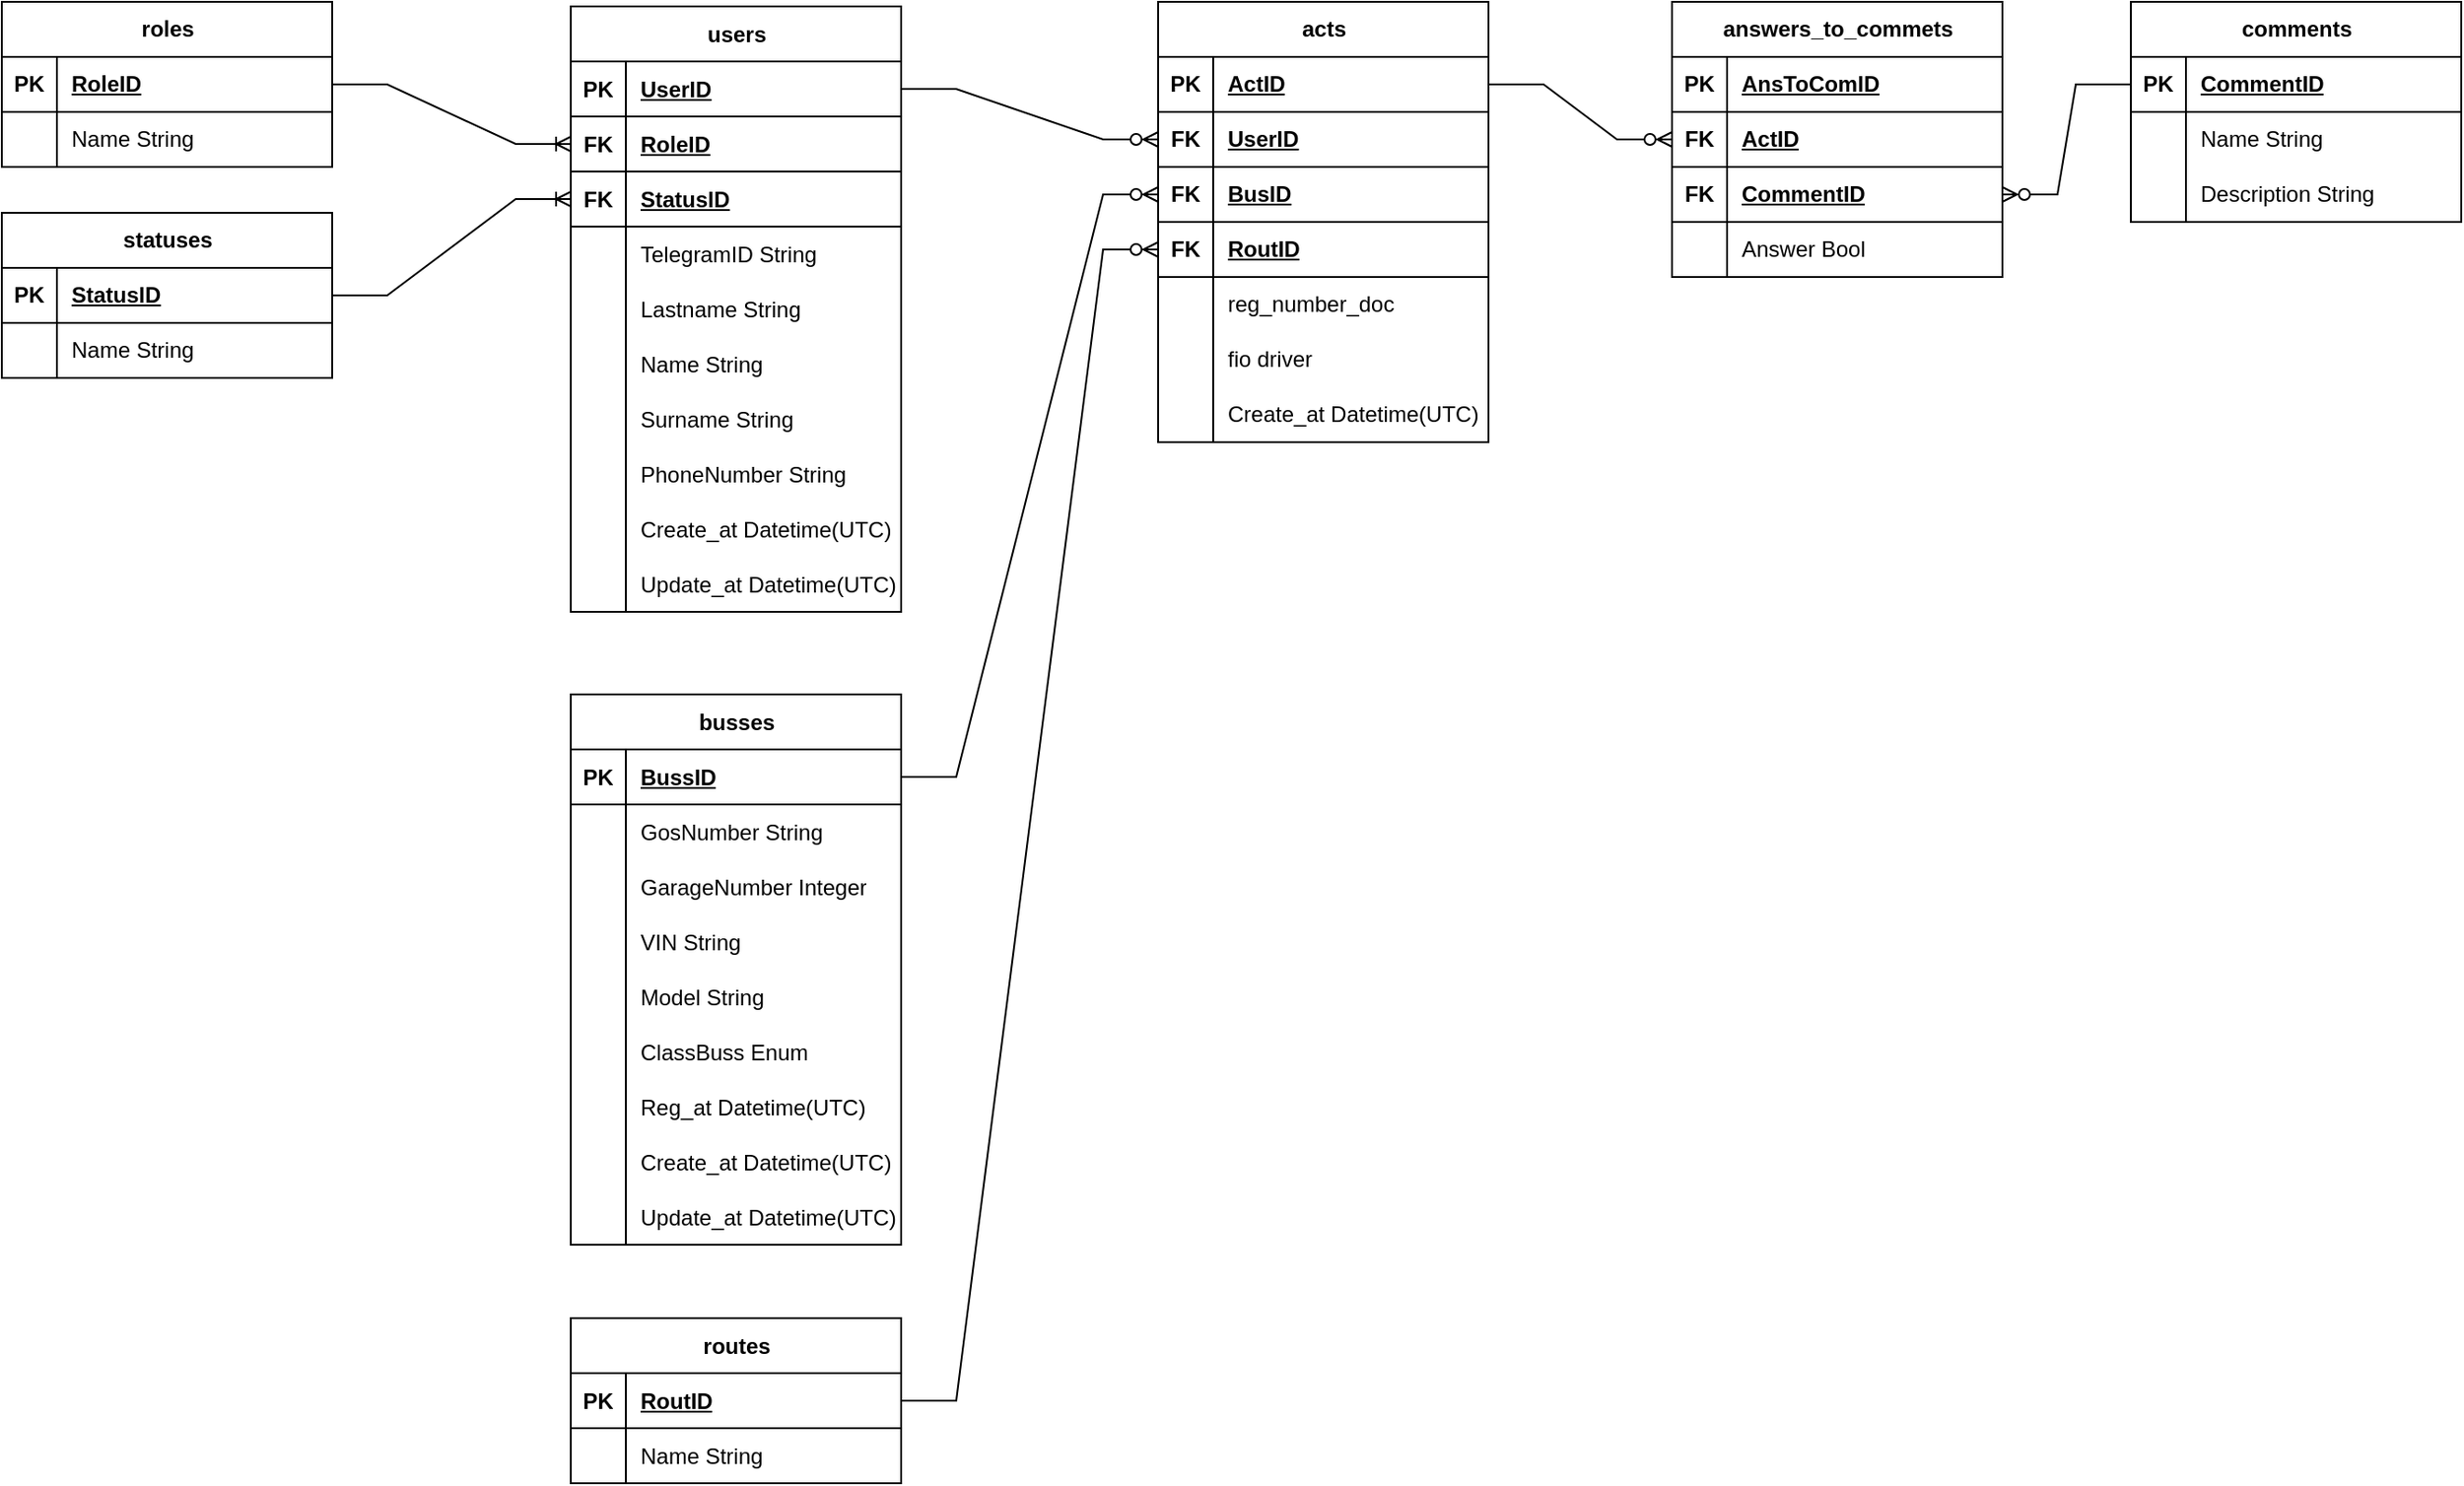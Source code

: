 <mxfile version="22.1.7" type="github">
  <diagram id="R2lEEEUBdFMjLlhIrx00" name="Page-1">
    <mxGraphModel dx="1120" dy="484" grid="1" gridSize="10" guides="1" tooltips="1" connect="1" arrows="1" fold="1" page="1" pageScale="1" pageWidth="850" pageHeight="1100" math="0" shadow="0" extFonts="Permanent Marker^https://fonts.googleapis.com/css?family=Permanent+Marker">
      <root>
        <mxCell id="0" />
        <mxCell id="1" parent="0" />
        <mxCell id="uHSggtzzj-TzrtZx3VIX-33" value="users" style="shape=table;startSize=30;container=1;collapsible=1;childLayout=tableLayout;fixedRows=1;rowLines=0;fontStyle=1;align=center;resizeLast=1;html=1;" parent="1" vertex="1">
          <mxGeometry x="350" y="27.5" width="180" height="330" as="geometry" />
        </mxCell>
        <mxCell id="uHSggtzzj-TzrtZx3VIX-34" value="" style="shape=tableRow;horizontal=0;startSize=0;swimlaneHead=0;swimlaneBody=0;fillColor=none;collapsible=0;dropTarget=0;points=[[0,0.5],[1,0.5]];portConstraint=eastwest;top=0;left=0;right=0;bottom=1;" parent="uHSggtzzj-TzrtZx3VIX-33" vertex="1">
          <mxGeometry y="30" width="180" height="30" as="geometry" />
        </mxCell>
        <mxCell id="uHSggtzzj-TzrtZx3VIX-35" value="PK" style="shape=partialRectangle;connectable=0;fillColor=none;top=0;left=0;bottom=0;right=0;fontStyle=1;overflow=hidden;whiteSpace=wrap;html=1;" parent="uHSggtzzj-TzrtZx3VIX-34" vertex="1">
          <mxGeometry width="30" height="30" as="geometry">
            <mxRectangle width="30" height="30" as="alternateBounds" />
          </mxGeometry>
        </mxCell>
        <mxCell id="uHSggtzzj-TzrtZx3VIX-36" value="UserID" style="shape=partialRectangle;connectable=0;fillColor=none;top=0;left=0;bottom=0;right=0;align=left;spacingLeft=6;fontStyle=5;overflow=hidden;whiteSpace=wrap;html=1;" parent="uHSggtzzj-TzrtZx3VIX-34" vertex="1">
          <mxGeometry x="30" width="150" height="30" as="geometry">
            <mxRectangle width="150" height="30" as="alternateBounds" />
          </mxGeometry>
        </mxCell>
        <mxCell id="FgXQiMKHyaYpMF4QYQYK-33" value="" style="shape=tableRow;horizontal=0;startSize=0;swimlaneHead=0;swimlaneBody=0;fillColor=none;collapsible=0;dropTarget=0;points=[[0,0.5],[1,0.5]];portConstraint=eastwest;top=0;left=0;right=0;bottom=1;" parent="uHSggtzzj-TzrtZx3VIX-33" vertex="1">
          <mxGeometry y="60" width="180" height="30" as="geometry" />
        </mxCell>
        <mxCell id="FgXQiMKHyaYpMF4QYQYK-34" value="FK" style="shape=partialRectangle;connectable=0;fillColor=none;top=0;left=0;bottom=0;right=0;fontStyle=1;overflow=hidden;whiteSpace=wrap;html=1;" parent="FgXQiMKHyaYpMF4QYQYK-33" vertex="1">
          <mxGeometry width="30" height="30" as="geometry">
            <mxRectangle width="30" height="30" as="alternateBounds" />
          </mxGeometry>
        </mxCell>
        <mxCell id="FgXQiMKHyaYpMF4QYQYK-35" value="RoleID" style="shape=partialRectangle;connectable=0;fillColor=none;top=0;left=0;bottom=0;right=0;align=left;spacingLeft=6;fontStyle=5;overflow=hidden;whiteSpace=wrap;html=1;" parent="FgXQiMKHyaYpMF4QYQYK-33" vertex="1">
          <mxGeometry x="30" width="150" height="30" as="geometry">
            <mxRectangle width="150" height="30" as="alternateBounds" />
          </mxGeometry>
        </mxCell>
        <mxCell id="FgXQiMKHyaYpMF4QYQYK-43" value="" style="shape=tableRow;horizontal=0;startSize=0;swimlaneHead=0;swimlaneBody=0;fillColor=none;collapsible=0;dropTarget=0;points=[[0,0.5],[1,0.5]];portConstraint=eastwest;top=0;left=0;right=0;bottom=1;" parent="uHSggtzzj-TzrtZx3VIX-33" vertex="1">
          <mxGeometry y="90" width="180" height="30" as="geometry" />
        </mxCell>
        <mxCell id="FgXQiMKHyaYpMF4QYQYK-44" value="FK" style="shape=partialRectangle;connectable=0;fillColor=none;top=0;left=0;bottom=0;right=0;fontStyle=1;overflow=hidden;whiteSpace=wrap;html=1;" parent="FgXQiMKHyaYpMF4QYQYK-43" vertex="1">
          <mxGeometry width="30" height="30" as="geometry">
            <mxRectangle width="30" height="30" as="alternateBounds" />
          </mxGeometry>
        </mxCell>
        <mxCell id="FgXQiMKHyaYpMF4QYQYK-45" value="StatusID" style="shape=partialRectangle;connectable=0;fillColor=none;top=0;left=0;bottom=0;right=0;align=left;spacingLeft=6;fontStyle=5;overflow=hidden;whiteSpace=wrap;html=1;" parent="FgXQiMKHyaYpMF4QYQYK-43" vertex="1">
          <mxGeometry x="30" width="150" height="30" as="geometry">
            <mxRectangle width="150" height="30" as="alternateBounds" />
          </mxGeometry>
        </mxCell>
        <mxCell id="uHSggtzzj-TzrtZx3VIX-37" value="" style="shape=tableRow;horizontal=0;startSize=0;swimlaneHead=0;swimlaneBody=0;fillColor=none;collapsible=0;dropTarget=0;points=[[0,0.5],[1,0.5]];portConstraint=eastwest;top=0;left=0;right=0;bottom=0;" parent="uHSggtzzj-TzrtZx3VIX-33" vertex="1">
          <mxGeometry y="120" width="180" height="30" as="geometry" />
        </mxCell>
        <mxCell id="uHSggtzzj-TzrtZx3VIX-38" value="" style="shape=partialRectangle;connectable=0;fillColor=none;top=0;left=0;bottom=0;right=0;editable=1;overflow=hidden;whiteSpace=wrap;html=1;" parent="uHSggtzzj-TzrtZx3VIX-37" vertex="1">
          <mxGeometry width="30" height="30" as="geometry">
            <mxRectangle width="30" height="30" as="alternateBounds" />
          </mxGeometry>
        </mxCell>
        <mxCell id="uHSggtzzj-TzrtZx3VIX-39" value="TelegramID String" style="shape=partialRectangle;connectable=0;fillColor=none;top=0;left=0;bottom=0;right=0;align=left;spacingLeft=6;overflow=hidden;whiteSpace=wrap;html=1;" parent="uHSggtzzj-TzrtZx3VIX-37" vertex="1">
          <mxGeometry x="30" width="150" height="30" as="geometry">
            <mxRectangle width="150" height="30" as="alternateBounds" />
          </mxGeometry>
        </mxCell>
        <mxCell id="uHSggtzzj-TzrtZx3VIX-40" value="" style="shape=tableRow;horizontal=0;startSize=0;swimlaneHead=0;swimlaneBody=0;fillColor=none;collapsible=0;dropTarget=0;points=[[0,0.5],[1,0.5]];portConstraint=eastwest;top=0;left=0;right=0;bottom=0;" parent="uHSggtzzj-TzrtZx3VIX-33" vertex="1">
          <mxGeometry y="150" width="180" height="30" as="geometry" />
        </mxCell>
        <mxCell id="uHSggtzzj-TzrtZx3VIX-41" value="" style="shape=partialRectangle;connectable=0;fillColor=none;top=0;left=0;bottom=0;right=0;editable=1;overflow=hidden;whiteSpace=wrap;html=1;" parent="uHSggtzzj-TzrtZx3VIX-40" vertex="1">
          <mxGeometry width="30" height="30" as="geometry">
            <mxRectangle width="30" height="30" as="alternateBounds" />
          </mxGeometry>
        </mxCell>
        <mxCell id="uHSggtzzj-TzrtZx3VIX-42" value="Lastname String" style="shape=partialRectangle;connectable=0;fillColor=none;top=0;left=0;bottom=0;right=0;align=left;spacingLeft=6;overflow=hidden;whiteSpace=wrap;html=1;" parent="uHSggtzzj-TzrtZx3VIX-40" vertex="1">
          <mxGeometry x="30" width="150" height="30" as="geometry">
            <mxRectangle width="150" height="30" as="alternateBounds" />
          </mxGeometry>
        </mxCell>
        <mxCell id="FgXQiMKHyaYpMF4QYQYK-1" value="" style="shape=tableRow;horizontal=0;startSize=0;swimlaneHead=0;swimlaneBody=0;fillColor=none;collapsible=0;dropTarget=0;points=[[0,0.5],[1,0.5]];portConstraint=eastwest;top=0;left=0;right=0;bottom=0;" parent="uHSggtzzj-TzrtZx3VIX-33" vertex="1">
          <mxGeometry y="180" width="180" height="30" as="geometry" />
        </mxCell>
        <mxCell id="FgXQiMKHyaYpMF4QYQYK-2" value="" style="shape=partialRectangle;connectable=0;fillColor=none;top=0;left=0;bottom=0;right=0;editable=1;overflow=hidden;whiteSpace=wrap;html=1;" parent="FgXQiMKHyaYpMF4QYQYK-1" vertex="1">
          <mxGeometry width="30" height="30" as="geometry">
            <mxRectangle width="30" height="30" as="alternateBounds" />
          </mxGeometry>
        </mxCell>
        <mxCell id="FgXQiMKHyaYpMF4QYQYK-3" value="Name String" style="shape=partialRectangle;connectable=0;fillColor=none;top=0;left=0;bottom=0;right=0;align=left;spacingLeft=6;overflow=hidden;whiteSpace=wrap;html=1;" parent="FgXQiMKHyaYpMF4QYQYK-1" vertex="1">
          <mxGeometry x="30" width="150" height="30" as="geometry">
            <mxRectangle width="150" height="30" as="alternateBounds" />
          </mxGeometry>
        </mxCell>
        <mxCell id="FgXQiMKHyaYpMF4QYQYK-4" value="" style="shape=tableRow;horizontal=0;startSize=0;swimlaneHead=0;swimlaneBody=0;fillColor=none;collapsible=0;dropTarget=0;points=[[0,0.5],[1,0.5]];portConstraint=eastwest;top=0;left=0;right=0;bottom=0;" parent="uHSggtzzj-TzrtZx3VIX-33" vertex="1">
          <mxGeometry y="210" width="180" height="30" as="geometry" />
        </mxCell>
        <mxCell id="FgXQiMKHyaYpMF4QYQYK-5" value="" style="shape=partialRectangle;connectable=0;fillColor=none;top=0;left=0;bottom=0;right=0;editable=1;overflow=hidden;whiteSpace=wrap;html=1;" parent="FgXQiMKHyaYpMF4QYQYK-4" vertex="1">
          <mxGeometry width="30" height="30" as="geometry">
            <mxRectangle width="30" height="30" as="alternateBounds" />
          </mxGeometry>
        </mxCell>
        <mxCell id="FgXQiMKHyaYpMF4QYQYK-6" value="Surname String" style="shape=partialRectangle;connectable=0;fillColor=none;top=0;left=0;bottom=0;right=0;align=left;spacingLeft=6;overflow=hidden;whiteSpace=wrap;html=1;" parent="FgXQiMKHyaYpMF4QYQYK-4" vertex="1">
          <mxGeometry x="30" width="150" height="30" as="geometry">
            <mxRectangle width="150" height="30" as="alternateBounds" />
          </mxGeometry>
        </mxCell>
        <mxCell id="uHSggtzzj-TzrtZx3VIX-43" value="" style="shape=tableRow;horizontal=0;startSize=0;swimlaneHead=0;swimlaneBody=0;fillColor=none;collapsible=0;dropTarget=0;points=[[0,0.5],[1,0.5]];portConstraint=eastwest;top=0;left=0;right=0;bottom=0;" parent="uHSggtzzj-TzrtZx3VIX-33" vertex="1">
          <mxGeometry y="240" width="180" height="30" as="geometry" />
        </mxCell>
        <mxCell id="uHSggtzzj-TzrtZx3VIX-44" value="" style="shape=partialRectangle;connectable=0;fillColor=none;top=0;left=0;bottom=0;right=0;editable=1;overflow=hidden;whiteSpace=wrap;html=1;" parent="uHSggtzzj-TzrtZx3VIX-43" vertex="1">
          <mxGeometry width="30" height="30" as="geometry">
            <mxRectangle width="30" height="30" as="alternateBounds" />
          </mxGeometry>
        </mxCell>
        <mxCell id="uHSggtzzj-TzrtZx3VIX-45" value="PhoneNumber String" style="shape=partialRectangle;connectable=0;fillColor=none;top=0;left=0;bottom=0;right=0;align=left;spacingLeft=6;overflow=hidden;whiteSpace=wrap;html=1;" parent="uHSggtzzj-TzrtZx3VIX-43" vertex="1">
          <mxGeometry x="30" width="150" height="30" as="geometry">
            <mxRectangle width="150" height="30" as="alternateBounds" />
          </mxGeometry>
        </mxCell>
        <mxCell id="FgXQiMKHyaYpMF4QYQYK-60" value="" style="shape=tableRow;horizontal=0;startSize=0;swimlaneHead=0;swimlaneBody=0;fillColor=none;collapsible=0;dropTarget=0;points=[[0,0.5],[1,0.5]];portConstraint=eastwest;top=0;left=0;right=0;bottom=0;" parent="uHSggtzzj-TzrtZx3VIX-33" vertex="1">
          <mxGeometry y="270" width="180" height="30" as="geometry" />
        </mxCell>
        <mxCell id="FgXQiMKHyaYpMF4QYQYK-61" value="" style="shape=partialRectangle;connectable=0;fillColor=none;top=0;left=0;bottom=0;right=0;editable=1;overflow=hidden;whiteSpace=wrap;html=1;" parent="FgXQiMKHyaYpMF4QYQYK-60" vertex="1">
          <mxGeometry width="30" height="30" as="geometry">
            <mxRectangle width="30" height="30" as="alternateBounds" />
          </mxGeometry>
        </mxCell>
        <mxCell id="FgXQiMKHyaYpMF4QYQYK-62" value="Create_at Datetime(UTC)" style="shape=partialRectangle;connectable=0;fillColor=none;top=0;left=0;bottom=0;right=0;align=left;spacingLeft=6;overflow=hidden;whiteSpace=wrap;html=1;" parent="FgXQiMKHyaYpMF4QYQYK-60" vertex="1">
          <mxGeometry x="30" width="150" height="30" as="geometry">
            <mxRectangle width="150" height="30" as="alternateBounds" />
          </mxGeometry>
        </mxCell>
        <mxCell id="FgXQiMKHyaYpMF4QYQYK-63" value="" style="shape=tableRow;horizontal=0;startSize=0;swimlaneHead=0;swimlaneBody=0;fillColor=none;collapsible=0;dropTarget=0;points=[[0,0.5],[1,0.5]];portConstraint=eastwest;top=0;left=0;right=0;bottom=0;" parent="uHSggtzzj-TzrtZx3VIX-33" vertex="1">
          <mxGeometry y="300" width="180" height="30" as="geometry" />
        </mxCell>
        <mxCell id="FgXQiMKHyaYpMF4QYQYK-64" value="" style="shape=partialRectangle;connectable=0;fillColor=none;top=0;left=0;bottom=0;right=0;editable=1;overflow=hidden;whiteSpace=wrap;html=1;" parent="FgXQiMKHyaYpMF4QYQYK-63" vertex="1">
          <mxGeometry width="30" height="30" as="geometry">
            <mxRectangle width="30" height="30" as="alternateBounds" />
          </mxGeometry>
        </mxCell>
        <mxCell id="FgXQiMKHyaYpMF4QYQYK-65" value="Update_at Datetime(UTC)" style="shape=partialRectangle;connectable=0;fillColor=none;top=0;left=0;bottom=0;right=0;align=left;spacingLeft=6;overflow=hidden;whiteSpace=wrap;html=1;" parent="FgXQiMKHyaYpMF4QYQYK-63" vertex="1">
          <mxGeometry x="30" width="150" height="30" as="geometry">
            <mxRectangle width="150" height="30" as="alternateBounds" />
          </mxGeometry>
        </mxCell>
        <mxCell id="uHSggtzzj-TzrtZx3VIX-46" value="busses" style="shape=table;startSize=30;container=1;collapsible=1;childLayout=tableLayout;fixedRows=1;rowLines=0;fontStyle=1;align=center;resizeLast=1;html=1;" parent="1" vertex="1">
          <mxGeometry x="350" y="402.5" width="180" height="300" as="geometry" />
        </mxCell>
        <mxCell id="uHSggtzzj-TzrtZx3VIX-47" value="" style="shape=tableRow;horizontal=0;startSize=0;swimlaneHead=0;swimlaneBody=0;fillColor=none;collapsible=0;dropTarget=0;points=[[0,0.5],[1,0.5]];portConstraint=eastwest;top=0;left=0;right=0;bottom=1;" parent="uHSggtzzj-TzrtZx3VIX-46" vertex="1">
          <mxGeometry y="30" width="180" height="30" as="geometry" />
        </mxCell>
        <mxCell id="uHSggtzzj-TzrtZx3VIX-48" value="PK" style="shape=partialRectangle;connectable=0;fillColor=none;top=0;left=0;bottom=0;right=0;fontStyle=1;overflow=hidden;whiteSpace=wrap;html=1;" parent="uHSggtzzj-TzrtZx3VIX-47" vertex="1">
          <mxGeometry width="30" height="30" as="geometry">
            <mxRectangle width="30" height="30" as="alternateBounds" />
          </mxGeometry>
        </mxCell>
        <mxCell id="uHSggtzzj-TzrtZx3VIX-49" value="BussID" style="shape=partialRectangle;connectable=0;fillColor=none;top=0;left=0;bottom=0;right=0;align=left;spacingLeft=6;fontStyle=5;overflow=hidden;whiteSpace=wrap;html=1;" parent="uHSggtzzj-TzrtZx3VIX-47" vertex="1">
          <mxGeometry x="30" width="150" height="30" as="geometry">
            <mxRectangle width="150" height="30" as="alternateBounds" />
          </mxGeometry>
        </mxCell>
        <mxCell id="uHSggtzzj-TzrtZx3VIX-53" value="" style="shape=tableRow;horizontal=0;startSize=0;swimlaneHead=0;swimlaneBody=0;fillColor=none;collapsible=0;dropTarget=0;points=[[0,0.5],[1,0.5]];portConstraint=eastwest;top=0;left=0;right=0;bottom=0;" parent="uHSggtzzj-TzrtZx3VIX-46" vertex="1">
          <mxGeometry y="60" width="180" height="30" as="geometry" />
        </mxCell>
        <mxCell id="uHSggtzzj-TzrtZx3VIX-54" value="" style="shape=partialRectangle;connectable=0;fillColor=none;top=0;left=0;bottom=0;right=0;editable=1;overflow=hidden;whiteSpace=wrap;html=1;" parent="uHSggtzzj-TzrtZx3VIX-53" vertex="1">
          <mxGeometry width="30" height="30" as="geometry">
            <mxRectangle width="30" height="30" as="alternateBounds" />
          </mxGeometry>
        </mxCell>
        <mxCell id="uHSggtzzj-TzrtZx3VIX-55" value="GosNumber String" style="shape=partialRectangle;connectable=0;fillColor=none;top=0;left=0;bottom=0;right=0;align=left;spacingLeft=6;overflow=hidden;whiteSpace=wrap;html=1;" parent="uHSggtzzj-TzrtZx3VIX-53" vertex="1">
          <mxGeometry x="30" width="150" height="30" as="geometry">
            <mxRectangle width="150" height="30" as="alternateBounds" />
          </mxGeometry>
        </mxCell>
        <mxCell id="uHSggtzzj-TzrtZx3VIX-56" value="" style="shape=tableRow;horizontal=0;startSize=0;swimlaneHead=0;swimlaneBody=0;fillColor=none;collapsible=0;dropTarget=0;points=[[0,0.5],[1,0.5]];portConstraint=eastwest;top=0;left=0;right=0;bottom=0;" parent="uHSggtzzj-TzrtZx3VIX-46" vertex="1">
          <mxGeometry y="90" width="180" height="30" as="geometry" />
        </mxCell>
        <mxCell id="uHSggtzzj-TzrtZx3VIX-57" value="" style="shape=partialRectangle;connectable=0;fillColor=none;top=0;left=0;bottom=0;right=0;editable=1;overflow=hidden;whiteSpace=wrap;html=1;" parent="uHSggtzzj-TzrtZx3VIX-56" vertex="1">
          <mxGeometry width="30" height="30" as="geometry">
            <mxRectangle width="30" height="30" as="alternateBounds" />
          </mxGeometry>
        </mxCell>
        <mxCell id="uHSggtzzj-TzrtZx3VIX-58" value="GarageNumber Integer" style="shape=partialRectangle;connectable=0;fillColor=none;top=0;left=0;bottom=0;right=0;align=left;spacingLeft=6;overflow=hidden;whiteSpace=wrap;html=1;" parent="uHSggtzzj-TzrtZx3VIX-56" vertex="1">
          <mxGeometry x="30" width="150" height="30" as="geometry">
            <mxRectangle width="150" height="30" as="alternateBounds" />
          </mxGeometry>
        </mxCell>
        <mxCell id="pxLdpLvkgqw4IY-beAeH-57" value="" style="shape=tableRow;horizontal=0;startSize=0;swimlaneHead=0;swimlaneBody=0;fillColor=none;collapsible=0;dropTarget=0;points=[[0,0.5],[1,0.5]];portConstraint=eastwest;top=0;left=0;right=0;bottom=0;" parent="uHSggtzzj-TzrtZx3VIX-46" vertex="1">
          <mxGeometry y="120" width="180" height="30" as="geometry" />
        </mxCell>
        <mxCell id="pxLdpLvkgqw4IY-beAeH-58" value="" style="shape=partialRectangle;connectable=0;fillColor=none;top=0;left=0;bottom=0;right=0;editable=1;overflow=hidden;whiteSpace=wrap;html=1;" parent="pxLdpLvkgqw4IY-beAeH-57" vertex="1">
          <mxGeometry width="30" height="30" as="geometry">
            <mxRectangle width="30" height="30" as="alternateBounds" />
          </mxGeometry>
        </mxCell>
        <mxCell id="pxLdpLvkgqw4IY-beAeH-59" value="VIN String" style="shape=partialRectangle;connectable=0;fillColor=none;top=0;left=0;bottom=0;right=0;align=left;spacingLeft=6;overflow=hidden;whiteSpace=wrap;html=1;" parent="pxLdpLvkgqw4IY-beAeH-57" vertex="1">
          <mxGeometry x="30" width="150" height="30" as="geometry">
            <mxRectangle width="150" height="30" as="alternateBounds" />
          </mxGeometry>
        </mxCell>
        <mxCell id="pxLdpLvkgqw4IY-beAeH-60" value="" style="shape=tableRow;horizontal=0;startSize=0;swimlaneHead=0;swimlaneBody=0;fillColor=none;collapsible=0;dropTarget=0;points=[[0,0.5],[1,0.5]];portConstraint=eastwest;top=0;left=0;right=0;bottom=0;" parent="uHSggtzzj-TzrtZx3VIX-46" vertex="1">
          <mxGeometry y="150" width="180" height="30" as="geometry" />
        </mxCell>
        <mxCell id="pxLdpLvkgqw4IY-beAeH-61" value="" style="shape=partialRectangle;connectable=0;fillColor=none;top=0;left=0;bottom=0;right=0;editable=1;overflow=hidden;whiteSpace=wrap;html=1;" parent="pxLdpLvkgqw4IY-beAeH-60" vertex="1">
          <mxGeometry width="30" height="30" as="geometry">
            <mxRectangle width="30" height="30" as="alternateBounds" />
          </mxGeometry>
        </mxCell>
        <mxCell id="pxLdpLvkgqw4IY-beAeH-62" value="Model String" style="shape=partialRectangle;connectable=0;fillColor=none;top=0;left=0;bottom=0;right=0;align=left;spacingLeft=6;overflow=hidden;whiteSpace=wrap;html=1;" parent="pxLdpLvkgqw4IY-beAeH-60" vertex="1">
          <mxGeometry x="30" width="150" height="30" as="geometry">
            <mxRectangle width="150" height="30" as="alternateBounds" />
          </mxGeometry>
        </mxCell>
        <mxCell id="pxLdpLvkgqw4IY-beAeH-63" value="" style="shape=tableRow;horizontal=0;startSize=0;swimlaneHead=0;swimlaneBody=0;fillColor=none;collapsible=0;dropTarget=0;points=[[0,0.5],[1,0.5]];portConstraint=eastwest;top=0;left=0;right=0;bottom=0;" parent="uHSggtzzj-TzrtZx3VIX-46" vertex="1">
          <mxGeometry y="180" width="180" height="30" as="geometry" />
        </mxCell>
        <mxCell id="pxLdpLvkgqw4IY-beAeH-64" value="" style="shape=partialRectangle;connectable=0;fillColor=none;top=0;left=0;bottom=0;right=0;editable=1;overflow=hidden;whiteSpace=wrap;html=1;" parent="pxLdpLvkgqw4IY-beAeH-63" vertex="1">
          <mxGeometry width="30" height="30" as="geometry">
            <mxRectangle width="30" height="30" as="alternateBounds" />
          </mxGeometry>
        </mxCell>
        <mxCell id="pxLdpLvkgqw4IY-beAeH-65" value="ClassBuss Enum" style="shape=partialRectangle;connectable=0;fillColor=none;top=0;left=0;bottom=0;right=0;align=left;spacingLeft=6;overflow=hidden;whiteSpace=wrap;html=1;" parent="pxLdpLvkgqw4IY-beAeH-63" vertex="1">
          <mxGeometry x="30" width="150" height="30" as="geometry">
            <mxRectangle width="150" height="30" as="alternateBounds" />
          </mxGeometry>
        </mxCell>
        <mxCell id="FgXQiMKHyaYpMF4QYQYK-67" value="" style="shape=tableRow;horizontal=0;startSize=0;swimlaneHead=0;swimlaneBody=0;fillColor=none;collapsible=0;dropTarget=0;points=[[0,0.5],[1,0.5]];portConstraint=eastwest;top=0;left=0;right=0;bottom=0;" parent="uHSggtzzj-TzrtZx3VIX-46" vertex="1">
          <mxGeometry y="210" width="180" height="30" as="geometry" />
        </mxCell>
        <mxCell id="FgXQiMKHyaYpMF4QYQYK-68" value="" style="shape=partialRectangle;connectable=0;fillColor=none;top=0;left=0;bottom=0;right=0;editable=1;overflow=hidden;whiteSpace=wrap;html=1;" parent="FgXQiMKHyaYpMF4QYQYK-67" vertex="1">
          <mxGeometry width="30" height="30" as="geometry">
            <mxRectangle width="30" height="30" as="alternateBounds" />
          </mxGeometry>
        </mxCell>
        <mxCell id="FgXQiMKHyaYpMF4QYQYK-69" value="Reg_at Datetime(UTC)" style="shape=partialRectangle;connectable=0;fillColor=none;top=0;left=0;bottom=0;right=0;align=left;spacingLeft=6;overflow=hidden;whiteSpace=wrap;html=1;" parent="FgXQiMKHyaYpMF4QYQYK-67" vertex="1">
          <mxGeometry x="30" width="150" height="30" as="geometry">
            <mxRectangle width="150" height="30" as="alternateBounds" />
          </mxGeometry>
        </mxCell>
        <mxCell id="FgXQiMKHyaYpMF4QYQYK-73" value="" style="shape=tableRow;horizontal=0;startSize=0;swimlaneHead=0;swimlaneBody=0;fillColor=none;collapsible=0;dropTarget=0;points=[[0,0.5],[1,0.5]];portConstraint=eastwest;top=0;left=0;right=0;bottom=0;" parent="uHSggtzzj-TzrtZx3VIX-46" vertex="1">
          <mxGeometry y="240" width="180" height="30" as="geometry" />
        </mxCell>
        <mxCell id="FgXQiMKHyaYpMF4QYQYK-74" value="" style="shape=partialRectangle;connectable=0;fillColor=none;top=0;left=0;bottom=0;right=0;editable=1;overflow=hidden;whiteSpace=wrap;html=1;" parent="FgXQiMKHyaYpMF4QYQYK-73" vertex="1">
          <mxGeometry width="30" height="30" as="geometry">
            <mxRectangle width="30" height="30" as="alternateBounds" />
          </mxGeometry>
        </mxCell>
        <mxCell id="FgXQiMKHyaYpMF4QYQYK-75" value="Create_at Datetime(UTC)" style="shape=partialRectangle;connectable=0;fillColor=none;top=0;left=0;bottom=0;right=0;align=left;spacingLeft=6;overflow=hidden;whiteSpace=wrap;html=1;" parent="FgXQiMKHyaYpMF4QYQYK-73" vertex="1">
          <mxGeometry x="30" width="150" height="30" as="geometry">
            <mxRectangle width="150" height="30" as="alternateBounds" />
          </mxGeometry>
        </mxCell>
        <mxCell id="FgXQiMKHyaYpMF4QYQYK-70" value="" style="shape=tableRow;horizontal=0;startSize=0;swimlaneHead=0;swimlaneBody=0;fillColor=none;collapsible=0;dropTarget=0;points=[[0,0.5],[1,0.5]];portConstraint=eastwest;top=0;left=0;right=0;bottom=0;" parent="uHSggtzzj-TzrtZx3VIX-46" vertex="1">
          <mxGeometry y="270" width="180" height="30" as="geometry" />
        </mxCell>
        <mxCell id="FgXQiMKHyaYpMF4QYQYK-71" value="" style="shape=partialRectangle;connectable=0;fillColor=none;top=0;left=0;bottom=0;right=0;editable=1;overflow=hidden;whiteSpace=wrap;html=1;" parent="FgXQiMKHyaYpMF4QYQYK-70" vertex="1">
          <mxGeometry width="30" height="30" as="geometry">
            <mxRectangle width="30" height="30" as="alternateBounds" />
          </mxGeometry>
        </mxCell>
        <mxCell id="FgXQiMKHyaYpMF4QYQYK-72" value="Update_at Datetime(UTC)" style="shape=partialRectangle;connectable=0;fillColor=none;top=0;left=0;bottom=0;right=0;align=left;spacingLeft=6;overflow=hidden;whiteSpace=wrap;html=1;" parent="FgXQiMKHyaYpMF4QYQYK-70" vertex="1">
          <mxGeometry x="30" width="150" height="30" as="geometry">
            <mxRectangle width="150" height="30" as="alternateBounds" />
          </mxGeometry>
        </mxCell>
        <mxCell id="FgXQiMKHyaYpMF4QYQYK-7" value="roles" style="shape=table;startSize=30;container=1;collapsible=1;childLayout=tableLayout;fixedRows=1;rowLines=0;fontStyle=1;align=center;resizeLast=1;html=1;" parent="1" vertex="1">
          <mxGeometry x="40" y="25" width="180" height="90" as="geometry" />
        </mxCell>
        <mxCell id="FgXQiMKHyaYpMF4QYQYK-8" value="" style="shape=tableRow;horizontal=0;startSize=0;swimlaneHead=0;swimlaneBody=0;fillColor=none;collapsible=0;dropTarget=0;points=[[0,0.5],[1,0.5]];portConstraint=eastwest;top=0;left=0;right=0;bottom=1;" parent="FgXQiMKHyaYpMF4QYQYK-7" vertex="1">
          <mxGeometry y="30" width="180" height="30" as="geometry" />
        </mxCell>
        <mxCell id="FgXQiMKHyaYpMF4QYQYK-9" value="PK" style="shape=partialRectangle;connectable=0;fillColor=none;top=0;left=0;bottom=0;right=0;fontStyle=1;overflow=hidden;whiteSpace=wrap;html=1;" parent="FgXQiMKHyaYpMF4QYQYK-8" vertex="1">
          <mxGeometry width="30" height="30" as="geometry">
            <mxRectangle width="30" height="30" as="alternateBounds" />
          </mxGeometry>
        </mxCell>
        <mxCell id="FgXQiMKHyaYpMF4QYQYK-10" value="RoleID" style="shape=partialRectangle;connectable=0;fillColor=none;top=0;left=0;bottom=0;right=0;align=left;spacingLeft=6;fontStyle=5;overflow=hidden;whiteSpace=wrap;html=1;" parent="FgXQiMKHyaYpMF4QYQYK-8" vertex="1">
          <mxGeometry x="30" width="150" height="30" as="geometry">
            <mxRectangle width="150" height="30" as="alternateBounds" />
          </mxGeometry>
        </mxCell>
        <mxCell id="FgXQiMKHyaYpMF4QYQYK-11" value="" style="shape=tableRow;horizontal=0;startSize=0;swimlaneHead=0;swimlaneBody=0;fillColor=none;collapsible=0;dropTarget=0;points=[[0,0.5],[1,0.5]];portConstraint=eastwest;top=0;left=0;right=0;bottom=0;" parent="FgXQiMKHyaYpMF4QYQYK-7" vertex="1">
          <mxGeometry y="60" width="180" height="30" as="geometry" />
        </mxCell>
        <mxCell id="FgXQiMKHyaYpMF4QYQYK-12" value="" style="shape=partialRectangle;connectable=0;fillColor=none;top=0;left=0;bottom=0;right=0;editable=1;overflow=hidden;whiteSpace=wrap;html=1;" parent="FgXQiMKHyaYpMF4QYQYK-11" vertex="1">
          <mxGeometry width="30" height="30" as="geometry">
            <mxRectangle width="30" height="30" as="alternateBounds" />
          </mxGeometry>
        </mxCell>
        <mxCell id="FgXQiMKHyaYpMF4QYQYK-13" value="Name String" style="shape=partialRectangle;connectable=0;fillColor=none;top=0;left=0;bottom=0;right=0;align=left;spacingLeft=6;overflow=hidden;whiteSpace=wrap;html=1;" parent="FgXQiMKHyaYpMF4QYQYK-11" vertex="1">
          <mxGeometry x="30" width="150" height="30" as="geometry">
            <mxRectangle width="150" height="30" as="alternateBounds" />
          </mxGeometry>
        </mxCell>
        <mxCell id="FgXQiMKHyaYpMF4QYQYK-32" value="" style="edgeStyle=entityRelationEdgeStyle;fontSize=12;html=1;endArrow=ERoneToMany;rounded=0;exitX=1;exitY=0.5;exitDx=0;exitDy=0;entryX=0;entryY=0.5;entryDx=0;entryDy=0;" parent="1" source="FgXQiMKHyaYpMF4QYQYK-8" target="FgXQiMKHyaYpMF4QYQYK-33" edge="1">
          <mxGeometry width="100" height="100" relative="1" as="geometry">
            <mxPoint x="80" y="280" as="sourcePoint" />
            <mxPoint x="300" y="80" as="targetPoint" />
          </mxGeometry>
        </mxCell>
        <mxCell id="FgXQiMKHyaYpMF4QYQYK-36" value="statuses" style="shape=table;startSize=30;container=1;collapsible=1;childLayout=tableLayout;fixedRows=1;rowLines=0;fontStyle=1;align=center;resizeLast=1;html=1;" parent="1" vertex="1">
          <mxGeometry x="40" y="140" width="180" height="90" as="geometry" />
        </mxCell>
        <mxCell id="FgXQiMKHyaYpMF4QYQYK-37" value="" style="shape=tableRow;horizontal=0;startSize=0;swimlaneHead=0;swimlaneBody=0;fillColor=none;collapsible=0;dropTarget=0;points=[[0,0.5],[1,0.5]];portConstraint=eastwest;top=0;left=0;right=0;bottom=1;" parent="FgXQiMKHyaYpMF4QYQYK-36" vertex="1">
          <mxGeometry y="30" width="180" height="30" as="geometry" />
        </mxCell>
        <mxCell id="FgXQiMKHyaYpMF4QYQYK-38" value="PK" style="shape=partialRectangle;connectable=0;fillColor=none;top=0;left=0;bottom=0;right=0;fontStyle=1;overflow=hidden;whiteSpace=wrap;html=1;" parent="FgXQiMKHyaYpMF4QYQYK-37" vertex="1">
          <mxGeometry width="30" height="30" as="geometry">
            <mxRectangle width="30" height="30" as="alternateBounds" />
          </mxGeometry>
        </mxCell>
        <mxCell id="FgXQiMKHyaYpMF4QYQYK-39" value="StatusID" style="shape=partialRectangle;connectable=0;fillColor=none;top=0;left=0;bottom=0;right=0;align=left;spacingLeft=6;fontStyle=5;overflow=hidden;whiteSpace=wrap;html=1;" parent="FgXQiMKHyaYpMF4QYQYK-37" vertex="1">
          <mxGeometry x="30" width="150" height="30" as="geometry">
            <mxRectangle width="150" height="30" as="alternateBounds" />
          </mxGeometry>
        </mxCell>
        <mxCell id="FgXQiMKHyaYpMF4QYQYK-40" value="" style="shape=tableRow;horizontal=0;startSize=0;swimlaneHead=0;swimlaneBody=0;fillColor=none;collapsible=0;dropTarget=0;points=[[0,0.5],[1,0.5]];portConstraint=eastwest;top=0;left=0;right=0;bottom=0;" parent="FgXQiMKHyaYpMF4QYQYK-36" vertex="1">
          <mxGeometry y="60" width="180" height="30" as="geometry" />
        </mxCell>
        <mxCell id="FgXQiMKHyaYpMF4QYQYK-41" value="" style="shape=partialRectangle;connectable=0;fillColor=none;top=0;left=0;bottom=0;right=0;editable=1;overflow=hidden;whiteSpace=wrap;html=1;" parent="FgXQiMKHyaYpMF4QYQYK-40" vertex="1">
          <mxGeometry width="30" height="30" as="geometry">
            <mxRectangle width="30" height="30" as="alternateBounds" />
          </mxGeometry>
        </mxCell>
        <mxCell id="FgXQiMKHyaYpMF4QYQYK-42" value="Name String" style="shape=partialRectangle;connectable=0;fillColor=none;top=0;left=0;bottom=0;right=0;align=left;spacingLeft=6;overflow=hidden;whiteSpace=wrap;html=1;" parent="FgXQiMKHyaYpMF4QYQYK-40" vertex="1">
          <mxGeometry x="30" width="150" height="30" as="geometry">
            <mxRectangle width="150" height="30" as="alternateBounds" />
          </mxGeometry>
        </mxCell>
        <mxCell id="FgXQiMKHyaYpMF4QYQYK-46" value="" style="edgeStyle=entityRelationEdgeStyle;fontSize=12;html=1;endArrow=ERoneToMany;rounded=0;exitX=1;exitY=0.5;exitDx=0;exitDy=0;entryX=0;entryY=0.5;entryDx=0;entryDy=0;" parent="1" source="FgXQiMKHyaYpMF4QYQYK-37" target="FgXQiMKHyaYpMF4QYQYK-43" edge="1">
          <mxGeometry width="100" height="100" relative="1" as="geometry">
            <mxPoint x="220" y="165" as="sourcePoint" />
            <mxPoint x="290" y="160" as="targetPoint" />
          </mxGeometry>
        </mxCell>
        <mxCell id="pxLdpLvkgqw4IY-beAeH-22" value="comments" style="shape=table;startSize=30;container=1;collapsible=1;childLayout=tableLayout;fixedRows=1;rowLines=0;fontStyle=1;align=center;resizeLast=1;html=1;" parent="1" vertex="1">
          <mxGeometry x="1200" y="25" width="180" height="120" as="geometry" />
        </mxCell>
        <mxCell id="pxLdpLvkgqw4IY-beAeH-23" value="" style="shape=tableRow;horizontal=0;startSize=0;swimlaneHead=0;swimlaneBody=0;fillColor=none;collapsible=0;dropTarget=0;points=[[0,0.5],[1,0.5]];portConstraint=eastwest;top=0;left=0;right=0;bottom=1;" parent="pxLdpLvkgqw4IY-beAeH-22" vertex="1">
          <mxGeometry y="30" width="180" height="30" as="geometry" />
        </mxCell>
        <mxCell id="pxLdpLvkgqw4IY-beAeH-24" value="PK" style="shape=partialRectangle;connectable=0;fillColor=none;top=0;left=0;bottom=0;right=0;fontStyle=1;overflow=hidden;whiteSpace=wrap;html=1;" parent="pxLdpLvkgqw4IY-beAeH-23" vertex="1">
          <mxGeometry width="30" height="30" as="geometry">
            <mxRectangle width="30" height="30" as="alternateBounds" />
          </mxGeometry>
        </mxCell>
        <mxCell id="pxLdpLvkgqw4IY-beAeH-25" value="СommentID" style="shape=partialRectangle;connectable=0;fillColor=none;top=0;left=0;bottom=0;right=0;align=left;spacingLeft=6;fontStyle=5;overflow=hidden;whiteSpace=wrap;html=1;" parent="pxLdpLvkgqw4IY-beAeH-23" vertex="1">
          <mxGeometry x="30" width="150" height="30" as="geometry">
            <mxRectangle width="150" height="30" as="alternateBounds" />
          </mxGeometry>
        </mxCell>
        <mxCell id="pxLdpLvkgqw4IY-beAeH-26" value="" style="shape=tableRow;horizontal=0;startSize=0;swimlaneHead=0;swimlaneBody=0;fillColor=none;collapsible=0;dropTarget=0;points=[[0,0.5],[1,0.5]];portConstraint=eastwest;top=0;left=0;right=0;bottom=0;" parent="pxLdpLvkgqw4IY-beAeH-22" vertex="1">
          <mxGeometry y="60" width="180" height="30" as="geometry" />
        </mxCell>
        <mxCell id="pxLdpLvkgqw4IY-beAeH-27" value="" style="shape=partialRectangle;connectable=0;fillColor=none;top=0;left=0;bottom=0;right=0;editable=1;overflow=hidden;whiteSpace=wrap;html=1;" parent="pxLdpLvkgqw4IY-beAeH-26" vertex="1">
          <mxGeometry width="30" height="30" as="geometry">
            <mxRectangle width="30" height="30" as="alternateBounds" />
          </mxGeometry>
        </mxCell>
        <mxCell id="pxLdpLvkgqw4IY-beAeH-28" value="Name String" style="shape=partialRectangle;connectable=0;fillColor=none;top=0;left=0;bottom=0;right=0;align=left;spacingLeft=6;overflow=hidden;whiteSpace=wrap;html=1;" parent="pxLdpLvkgqw4IY-beAeH-26" vertex="1">
          <mxGeometry x="30" width="150" height="30" as="geometry">
            <mxRectangle width="150" height="30" as="alternateBounds" />
          </mxGeometry>
        </mxCell>
        <mxCell id="erfoZzhtbz5XNNJl2Xc--1" value="" style="shape=tableRow;horizontal=0;startSize=0;swimlaneHead=0;swimlaneBody=0;fillColor=none;collapsible=0;dropTarget=0;points=[[0,0.5],[1,0.5]];portConstraint=eastwest;top=0;left=0;right=0;bottom=0;" parent="pxLdpLvkgqw4IY-beAeH-22" vertex="1">
          <mxGeometry y="90" width="180" height="30" as="geometry" />
        </mxCell>
        <mxCell id="erfoZzhtbz5XNNJl2Xc--2" value="" style="shape=partialRectangle;connectable=0;fillColor=none;top=0;left=0;bottom=0;right=0;editable=1;overflow=hidden;whiteSpace=wrap;html=1;" parent="erfoZzhtbz5XNNJl2Xc--1" vertex="1">
          <mxGeometry width="30" height="30" as="geometry">
            <mxRectangle width="30" height="30" as="alternateBounds" />
          </mxGeometry>
        </mxCell>
        <mxCell id="erfoZzhtbz5XNNJl2Xc--3" value="Description String" style="shape=partialRectangle;connectable=0;fillColor=none;top=0;left=0;bottom=0;right=0;align=left;spacingLeft=6;overflow=hidden;whiteSpace=wrap;html=1;" parent="erfoZzhtbz5XNNJl2Xc--1" vertex="1">
          <mxGeometry x="30" width="150" height="30" as="geometry">
            <mxRectangle width="150" height="30" as="alternateBounds" />
          </mxGeometry>
        </mxCell>
        <mxCell id="pxLdpLvkgqw4IY-beAeH-104" value="routes" style="shape=table;startSize=30;container=1;collapsible=1;childLayout=tableLayout;fixedRows=1;rowLines=0;fontStyle=1;align=center;resizeLast=1;html=1;" parent="1" vertex="1">
          <mxGeometry x="350" y="742.5" width="180" height="90" as="geometry" />
        </mxCell>
        <mxCell id="pxLdpLvkgqw4IY-beAeH-105" value="" style="shape=tableRow;horizontal=0;startSize=0;swimlaneHead=0;swimlaneBody=0;fillColor=none;collapsible=0;dropTarget=0;points=[[0,0.5],[1,0.5]];portConstraint=eastwest;top=0;left=0;right=0;bottom=1;" parent="pxLdpLvkgqw4IY-beAeH-104" vertex="1">
          <mxGeometry y="30" width="180" height="30" as="geometry" />
        </mxCell>
        <mxCell id="pxLdpLvkgqw4IY-beAeH-106" value="PK" style="shape=partialRectangle;connectable=0;fillColor=none;top=0;left=0;bottom=0;right=0;fontStyle=1;overflow=hidden;whiteSpace=wrap;html=1;" parent="pxLdpLvkgqw4IY-beAeH-105" vertex="1">
          <mxGeometry width="30" height="30" as="geometry">
            <mxRectangle width="30" height="30" as="alternateBounds" />
          </mxGeometry>
        </mxCell>
        <mxCell id="pxLdpLvkgqw4IY-beAeH-107" value="RoutID" style="shape=partialRectangle;connectable=0;fillColor=none;top=0;left=0;bottom=0;right=0;align=left;spacingLeft=6;fontStyle=5;overflow=hidden;whiteSpace=wrap;html=1;" parent="pxLdpLvkgqw4IY-beAeH-105" vertex="1">
          <mxGeometry x="30" width="150" height="30" as="geometry">
            <mxRectangle width="150" height="30" as="alternateBounds" />
          </mxGeometry>
        </mxCell>
        <mxCell id="pxLdpLvkgqw4IY-beAeH-108" value="" style="shape=tableRow;horizontal=0;startSize=0;swimlaneHead=0;swimlaneBody=0;fillColor=none;collapsible=0;dropTarget=0;points=[[0,0.5],[1,0.5]];portConstraint=eastwest;top=0;left=0;right=0;bottom=0;" parent="pxLdpLvkgqw4IY-beAeH-104" vertex="1">
          <mxGeometry y="60" width="180" height="30" as="geometry" />
        </mxCell>
        <mxCell id="pxLdpLvkgqw4IY-beAeH-109" value="" style="shape=partialRectangle;connectable=0;fillColor=none;top=0;left=0;bottom=0;right=0;editable=1;overflow=hidden;whiteSpace=wrap;html=1;" parent="pxLdpLvkgqw4IY-beAeH-108" vertex="1">
          <mxGeometry width="30" height="30" as="geometry">
            <mxRectangle width="30" height="30" as="alternateBounds" />
          </mxGeometry>
        </mxCell>
        <mxCell id="pxLdpLvkgqw4IY-beAeH-110" value="Name String" style="shape=partialRectangle;connectable=0;fillColor=none;top=0;left=0;bottom=0;right=0;align=left;spacingLeft=6;overflow=hidden;whiteSpace=wrap;html=1;" parent="pxLdpLvkgqw4IY-beAeH-108" vertex="1">
          <mxGeometry x="30" width="150" height="30" as="geometry">
            <mxRectangle width="150" height="30" as="alternateBounds" />
          </mxGeometry>
        </mxCell>
        <mxCell id="mO3BkSxywYAYKKD3bgwt-69" value="acts" style="shape=table;startSize=30;container=1;collapsible=1;childLayout=tableLayout;fixedRows=1;rowLines=0;fontStyle=1;align=center;resizeLast=1;html=1;" parent="1" vertex="1">
          <mxGeometry x="670" y="25" width="180" height="240" as="geometry" />
        </mxCell>
        <mxCell id="mO3BkSxywYAYKKD3bgwt-70" value="" style="shape=tableRow;horizontal=0;startSize=0;swimlaneHead=0;swimlaneBody=0;fillColor=none;collapsible=0;dropTarget=0;points=[[0,0.5],[1,0.5]];portConstraint=eastwest;top=0;left=0;right=0;bottom=1;" parent="mO3BkSxywYAYKKD3bgwt-69" vertex="1">
          <mxGeometry y="30" width="180" height="30" as="geometry" />
        </mxCell>
        <mxCell id="mO3BkSxywYAYKKD3bgwt-71" value="PK" style="shape=partialRectangle;connectable=0;fillColor=none;top=0;left=0;bottom=0;right=0;fontStyle=1;overflow=hidden;whiteSpace=wrap;html=1;" parent="mO3BkSxywYAYKKD3bgwt-70" vertex="1">
          <mxGeometry width="30" height="30" as="geometry">
            <mxRectangle width="30" height="30" as="alternateBounds" />
          </mxGeometry>
        </mxCell>
        <mxCell id="mO3BkSxywYAYKKD3bgwt-72" value="ActID" style="shape=partialRectangle;connectable=0;fillColor=none;top=0;left=0;bottom=0;right=0;align=left;spacingLeft=6;fontStyle=5;overflow=hidden;whiteSpace=wrap;html=1;" parent="mO3BkSxywYAYKKD3bgwt-70" vertex="1">
          <mxGeometry x="30" width="150" height="30" as="geometry">
            <mxRectangle width="150" height="30" as="alternateBounds" />
          </mxGeometry>
        </mxCell>
        <mxCell id="mO3BkSxywYAYKKD3bgwt-82" value="" style="shape=tableRow;horizontal=0;startSize=0;swimlaneHead=0;swimlaneBody=0;fillColor=none;collapsible=0;dropTarget=0;points=[[0,0.5],[1,0.5]];portConstraint=eastwest;top=0;left=0;right=0;bottom=1;" parent="mO3BkSxywYAYKKD3bgwt-69" vertex="1">
          <mxGeometry y="60" width="180" height="30" as="geometry" />
        </mxCell>
        <mxCell id="mO3BkSxywYAYKKD3bgwt-83" value="FK" style="shape=partialRectangle;connectable=0;fillColor=none;top=0;left=0;bottom=0;right=0;fontStyle=1;overflow=hidden;whiteSpace=wrap;html=1;" parent="mO3BkSxywYAYKKD3bgwt-82" vertex="1">
          <mxGeometry width="30" height="30" as="geometry">
            <mxRectangle width="30" height="30" as="alternateBounds" />
          </mxGeometry>
        </mxCell>
        <mxCell id="mO3BkSxywYAYKKD3bgwt-84" value="UserID" style="shape=partialRectangle;connectable=0;fillColor=none;top=0;left=0;bottom=0;right=0;align=left;spacingLeft=6;fontStyle=5;overflow=hidden;whiteSpace=wrap;html=1;" parent="mO3BkSxywYAYKKD3bgwt-82" vertex="1">
          <mxGeometry x="30" width="150" height="30" as="geometry">
            <mxRectangle width="150" height="30" as="alternateBounds" />
          </mxGeometry>
        </mxCell>
        <mxCell id="mO3BkSxywYAYKKD3bgwt-85" value="" style="shape=tableRow;horizontal=0;startSize=0;swimlaneHead=0;swimlaneBody=0;fillColor=none;collapsible=0;dropTarget=0;points=[[0,0.5],[1,0.5]];portConstraint=eastwest;top=0;left=0;right=0;bottom=1;" parent="mO3BkSxywYAYKKD3bgwt-69" vertex="1">
          <mxGeometry y="90" width="180" height="30" as="geometry" />
        </mxCell>
        <mxCell id="mO3BkSxywYAYKKD3bgwt-86" value="FK" style="shape=partialRectangle;connectable=0;fillColor=none;top=0;left=0;bottom=0;right=0;fontStyle=1;overflow=hidden;whiteSpace=wrap;html=1;" parent="mO3BkSxywYAYKKD3bgwt-85" vertex="1">
          <mxGeometry width="30" height="30" as="geometry">
            <mxRectangle width="30" height="30" as="alternateBounds" />
          </mxGeometry>
        </mxCell>
        <mxCell id="mO3BkSxywYAYKKD3bgwt-87" value="BusID" style="shape=partialRectangle;connectable=0;fillColor=none;top=0;left=0;bottom=0;right=0;align=left;spacingLeft=6;fontStyle=5;overflow=hidden;whiteSpace=wrap;html=1;" parent="mO3BkSxywYAYKKD3bgwt-85" vertex="1">
          <mxGeometry x="30" width="150" height="30" as="geometry">
            <mxRectangle width="150" height="30" as="alternateBounds" />
          </mxGeometry>
        </mxCell>
        <mxCell id="mO3BkSxywYAYKKD3bgwt-88" value="" style="shape=tableRow;horizontal=0;startSize=0;swimlaneHead=0;swimlaneBody=0;fillColor=none;collapsible=0;dropTarget=0;points=[[0,0.5],[1,0.5]];portConstraint=eastwest;top=0;left=0;right=0;bottom=1;" parent="mO3BkSxywYAYKKD3bgwt-69" vertex="1">
          <mxGeometry y="120" width="180" height="30" as="geometry" />
        </mxCell>
        <mxCell id="mO3BkSxywYAYKKD3bgwt-89" value="FK" style="shape=partialRectangle;connectable=0;fillColor=none;top=0;left=0;bottom=0;right=0;fontStyle=1;overflow=hidden;whiteSpace=wrap;html=1;" parent="mO3BkSxywYAYKKD3bgwt-88" vertex="1">
          <mxGeometry width="30" height="30" as="geometry">
            <mxRectangle width="30" height="30" as="alternateBounds" />
          </mxGeometry>
        </mxCell>
        <mxCell id="mO3BkSxywYAYKKD3bgwt-90" value="RoutID" style="shape=partialRectangle;connectable=0;fillColor=none;top=0;left=0;bottom=0;right=0;align=left;spacingLeft=6;fontStyle=5;overflow=hidden;whiteSpace=wrap;html=1;" parent="mO3BkSxywYAYKKD3bgwt-88" vertex="1">
          <mxGeometry x="30" width="150" height="30" as="geometry">
            <mxRectangle width="150" height="30" as="alternateBounds" />
          </mxGeometry>
        </mxCell>
        <mxCell id="mO3BkSxywYAYKKD3bgwt-73" value="" style="shape=tableRow;horizontal=0;startSize=0;swimlaneHead=0;swimlaneBody=0;fillColor=none;collapsible=0;dropTarget=0;points=[[0,0.5],[1,0.5]];portConstraint=eastwest;top=0;left=0;right=0;bottom=0;" parent="mO3BkSxywYAYKKD3bgwt-69" vertex="1">
          <mxGeometry y="150" width="180" height="30" as="geometry" />
        </mxCell>
        <mxCell id="mO3BkSxywYAYKKD3bgwt-74" value="" style="shape=partialRectangle;connectable=0;fillColor=none;top=0;left=0;bottom=0;right=0;editable=1;overflow=hidden;whiteSpace=wrap;html=1;" parent="mO3BkSxywYAYKKD3bgwt-73" vertex="1">
          <mxGeometry width="30" height="30" as="geometry">
            <mxRectangle width="30" height="30" as="alternateBounds" />
          </mxGeometry>
        </mxCell>
        <mxCell id="mO3BkSxywYAYKKD3bgwt-75" value="reg_number_doc" style="shape=partialRectangle;connectable=0;fillColor=none;top=0;left=0;bottom=0;right=0;align=left;spacingLeft=6;overflow=hidden;whiteSpace=wrap;html=1;" parent="mO3BkSxywYAYKKD3bgwt-73" vertex="1">
          <mxGeometry x="30" width="150" height="30" as="geometry">
            <mxRectangle width="150" height="30" as="alternateBounds" />
          </mxGeometry>
        </mxCell>
        <mxCell id="2CwHBLa84E9k71GBNUIW-28" value="" style="shape=tableRow;horizontal=0;startSize=0;swimlaneHead=0;swimlaneBody=0;fillColor=none;collapsible=0;dropTarget=0;points=[[0,0.5],[1,0.5]];portConstraint=eastwest;top=0;left=0;right=0;bottom=0;" parent="mO3BkSxywYAYKKD3bgwt-69" vertex="1">
          <mxGeometry y="180" width="180" height="30" as="geometry" />
        </mxCell>
        <mxCell id="2CwHBLa84E9k71GBNUIW-29" value="" style="shape=partialRectangle;connectable=0;fillColor=none;top=0;left=0;bottom=0;right=0;editable=1;overflow=hidden;whiteSpace=wrap;html=1;" parent="2CwHBLa84E9k71GBNUIW-28" vertex="1">
          <mxGeometry width="30" height="30" as="geometry">
            <mxRectangle width="30" height="30" as="alternateBounds" />
          </mxGeometry>
        </mxCell>
        <mxCell id="2CwHBLa84E9k71GBNUIW-30" value="fio driver" style="shape=partialRectangle;connectable=0;fillColor=none;top=0;left=0;bottom=0;right=0;align=left;spacingLeft=6;overflow=hidden;whiteSpace=wrap;html=1;" parent="2CwHBLa84E9k71GBNUIW-28" vertex="1">
          <mxGeometry x="30" width="150" height="30" as="geometry">
            <mxRectangle width="150" height="30" as="alternateBounds" />
          </mxGeometry>
        </mxCell>
        <mxCell id="2CwHBLa84E9k71GBNUIW-25" value="" style="shape=tableRow;horizontal=0;startSize=0;swimlaneHead=0;swimlaneBody=0;fillColor=none;collapsible=0;dropTarget=0;points=[[0,0.5],[1,0.5]];portConstraint=eastwest;top=0;left=0;right=0;bottom=0;" parent="mO3BkSxywYAYKKD3bgwt-69" vertex="1">
          <mxGeometry y="210" width="180" height="30" as="geometry" />
        </mxCell>
        <mxCell id="2CwHBLa84E9k71GBNUIW-26" value="" style="shape=partialRectangle;connectable=0;fillColor=none;top=0;left=0;bottom=0;right=0;editable=1;overflow=hidden;whiteSpace=wrap;html=1;" parent="2CwHBLa84E9k71GBNUIW-25" vertex="1">
          <mxGeometry width="30" height="30" as="geometry">
            <mxRectangle width="30" height="30" as="alternateBounds" />
          </mxGeometry>
        </mxCell>
        <mxCell id="2CwHBLa84E9k71GBNUIW-27" value="Create_at Datetime(UTC)" style="shape=partialRectangle;connectable=0;fillColor=none;top=0;left=0;bottom=0;right=0;align=left;spacingLeft=6;overflow=hidden;whiteSpace=wrap;html=1;" parent="2CwHBLa84E9k71GBNUIW-25" vertex="1">
          <mxGeometry x="30" width="150" height="30" as="geometry">
            <mxRectangle width="150" height="30" as="alternateBounds" />
          </mxGeometry>
        </mxCell>
        <mxCell id="mO3BkSxywYAYKKD3bgwt-92" value="" style="edgeStyle=entityRelationEdgeStyle;fontSize=12;html=1;endArrow=ERzeroToMany;endFill=1;rounded=0;exitX=1;exitY=0.5;exitDx=0;exitDy=0;entryX=0;entryY=0.5;entryDx=0;entryDy=0;" parent="1" source="uHSggtzzj-TzrtZx3VIX-34" target="mO3BkSxywYAYKKD3bgwt-82" edge="1">
          <mxGeometry width="100" height="100" relative="1" as="geometry">
            <mxPoint x="540" y="355" as="sourcePoint" />
            <mxPoint x="640" y="255" as="targetPoint" />
          </mxGeometry>
        </mxCell>
        <mxCell id="mO3BkSxywYAYKKD3bgwt-93" value="" style="edgeStyle=entityRelationEdgeStyle;fontSize=12;html=1;endArrow=ERzeroToMany;endFill=1;rounded=0;entryX=0;entryY=0.5;entryDx=0;entryDy=0;exitX=1;exitY=0.5;exitDx=0;exitDy=0;" parent="1" source="uHSggtzzj-TzrtZx3VIX-47" target="mO3BkSxywYAYKKD3bgwt-85" edge="1">
          <mxGeometry width="100" height="100" relative="1" as="geometry">
            <mxPoint x="540" y="350" as="sourcePoint" />
            <mxPoint x="610" y="110" as="targetPoint" />
          </mxGeometry>
        </mxCell>
        <mxCell id="mO3BkSxywYAYKKD3bgwt-94" value="" style="edgeStyle=entityRelationEdgeStyle;fontSize=12;html=1;endArrow=ERzeroToMany;endFill=1;rounded=0;entryX=0;entryY=0.5;entryDx=0;entryDy=0;exitX=1;exitY=0.5;exitDx=0;exitDy=0;" parent="1" source="pxLdpLvkgqw4IY-beAeH-105" target="mO3BkSxywYAYKKD3bgwt-88" edge="1">
          <mxGeometry width="100" height="100" relative="1" as="geometry">
            <mxPoint x="570" y="625" as="sourcePoint" />
            <mxPoint x="840" y="310" as="targetPoint" />
          </mxGeometry>
        </mxCell>
        <mxCell id="mO3BkSxywYAYKKD3bgwt-95" value="" style="edgeStyle=entityRelationEdgeStyle;fontSize=12;html=1;endArrow=ERzeroToMany;endFill=1;rounded=0;exitX=1;exitY=0.5;exitDx=0;exitDy=0;entryX=0;entryY=0.5;entryDx=0;entryDy=0;" parent="1" source="mO3BkSxywYAYKKD3bgwt-70" target="erfoZzhtbz5XNNJl2Xc--32" edge="1">
          <mxGeometry width="100" height="100" relative="1" as="geometry">
            <mxPoint x="990" y="390" as="sourcePoint" />
            <mxPoint x="920" y="130" as="targetPoint" />
          </mxGeometry>
        </mxCell>
        <mxCell id="erfoZzhtbz5XNNJl2Xc--17" value="answers_to_commets" style="shape=table;startSize=30;container=1;collapsible=1;childLayout=tableLayout;fixedRows=1;rowLines=0;fontStyle=1;align=center;resizeLast=1;html=1;" parent="1" vertex="1">
          <mxGeometry x="950" y="25" width="180" height="150" as="geometry" />
        </mxCell>
        <mxCell id="erfoZzhtbz5XNNJl2Xc--18" value="" style="shape=tableRow;horizontal=0;startSize=0;swimlaneHead=0;swimlaneBody=0;fillColor=none;collapsible=0;dropTarget=0;points=[[0,0.5],[1,0.5]];portConstraint=eastwest;top=0;left=0;right=0;bottom=1;" parent="erfoZzhtbz5XNNJl2Xc--17" vertex="1">
          <mxGeometry y="30" width="180" height="30" as="geometry" />
        </mxCell>
        <mxCell id="erfoZzhtbz5XNNJl2Xc--19" value="PK" style="shape=partialRectangle;connectable=0;fillColor=none;top=0;left=0;bottom=0;right=0;fontStyle=1;overflow=hidden;whiteSpace=wrap;html=1;" parent="erfoZzhtbz5XNNJl2Xc--18" vertex="1">
          <mxGeometry width="30" height="30" as="geometry">
            <mxRectangle width="30" height="30" as="alternateBounds" />
          </mxGeometry>
        </mxCell>
        <mxCell id="erfoZzhtbz5XNNJl2Xc--20" value="AnsToComID" style="shape=partialRectangle;connectable=0;fillColor=none;top=0;left=0;bottom=0;right=0;align=left;spacingLeft=6;fontStyle=5;overflow=hidden;whiteSpace=wrap;html=1;" parent="erfoZzhtbz5XNNJl2Xc--18" vertex="1">
          <mxGeometry x="30" width="150" height="30" as="geometry">
            <mxRectangle width="150" height="30" as="alternateBounds" />
          </mxGeometry>
        </mxCell>
        <mxCell id="erfoZzhtbz5XNNJl2Xc--32" value="" style="shape=tableRow;horizontal=0;startSize=0;swimlaneHead=0;swimlaneBody=0;fillColor=none;collapsible=0;dropTarget=0;points=[[0,0.5],[1,0.5]];portConstraint=eastwest;top=0;left=0;right=0;bottom=1;" parent="erfoZzhtbz5XNNJl2Xc--17" vertex="1">
          <mxGeometry y="60" width="180" height="30" as="geometry" />
        </mxCell>
        <mxCell id="erfoZzhtbz5XNNJl2Xc--33" value="FK" style="shape=partialRectangle;connectable=0;fillColor=none;top=0;left=0;bottom=0;right=0;fontStyle=1;overflow=hidden;whiteSpace=wrap;html=1;" parent="erfoZzhtbz5XNNJl2Xc--32" vertex="1">
          <mxGeometry width="30" height="30" as="geometry">
            <mxRectangle width="30" height="30" as="alternateBounds" />
          </mxGeometry>
        </mxCell>
        <mxCell id="erfoZzhtbz5XNNJl2Xc--34" value="ActID" style="shape=partialRectangle;connectable=0;fillColor=none;top=0;left=0;bottom=0;right=0;align=left;spacingLeft=6;fontStyle=5;overflow=hidden;whiteSpace=wrap;html=1;" parent="erfoZzhtbz5XNNJl2Xc--32" vertex="1">
          <mxGeometry x="30" width="150" height="30" as="geometry">
            <mxRectangle width="150" height="30" as="alternateBounds" />
          </mxGeometry>
        </mxCell>
        <mxCell id="erfoZzhtbz5XNNJl2Xc--35" value="" style="shape=tableRow;horizontal=0;startSize=0;swimlaneHead=0;swimlaneBody=0;fillColor=none;collapsible=0;dropTarget=0;points=[[0,0.5],[1,0.5]];portConstraint=eastwest;top=0;left=0;right=0;bottom=1;" parent="erfoZzhtbz5XNNJl2Xc--17" vertex="1">
          <mxGeometry y="90" width="180" height="30" as="geometry" />
        </mxCell>
        <mxCell id="erfoZzhtbz5XNNJl2Xc--36" value="FK" style="shape=partialRectangle;connectable=0;fillColor=none;top=0;left=0;bottom=0;right=0;fontStyle=1;overflow=hidden;whiteSpace=wrap;html=1;" parent="erfoZzhtbz5XNNJl2Xc--35" vertex="1">
          <mxGeometry width="30" height="30" as="geometry">
            <mxRectangle width="30" height="30" as="alternateBounds" />
          </mxGeometry>
        </mxCell>
        <mxCell id="erfoZzhtbz5XNNJl2Xc--37" value="CommentID" style="shape=partialRectangle;connectable=0;fillColor=none;top=0;left=0;bottom=0;right=0;align=left;spacingLeft=6;fontStyle=5;overflow=hidden;whiteSpace=wrap;html=1;" parent="erfoZzhtbz5XNNJl2Xc--35" vertex="1">
          <mxGeometry x="30" width="150" height="30" as="geometry">
            <mxRectangle width="150" height="30" as="alternateBounds" />
          </mxGeometry>
        </mxCell>
        <mxCell id="erfoZzhtbz5XNNJl2Xc--21" value="" style="shape=tableRow;horizontal=0;startSize=0;swimlaneHead=0;swimlaneBody=0;fillColor=none;collapsible=0;dropTarget=0;points=[[0,0.5],[1,0.5]];portConstraint=eastwest;top=0;left=0;right=0;bottom=0;" parent="erfoZzhtbz5XNNJl2Xc--17" vertex="1">
          <mxGeometry y="120" width="180" height="30" as="geometry" />
        </mxCell>
        <mxCell id="erfoZzhtbz5XNNJl2Xc--22" value="" style="shape=partialRectangle;connectable=0;fillColor=none;top=0;left=0;bottom=0;right=0;editable=1;overflow=hidden;whiteSpace=wrap;html=1;" parent="erfoZzhtbz5XNNJl2Xc--21" vertex="1">
          <mxGeometry width="30" height="30" as="geometry">
            <mxRectangle width="30" height="30" as="alternateBounds" />
          </mxGeometry>
        </mxCell>
        <mxCell id="erfoZzhtbz5XNNJl2Xc--23" value="Answer Bool" style="shape=partialRectangle;connectable=0;fillColor=none;top=0;left=0;bottom=0;right=0;align=left;spacingLeft=6;overflow=hidden;whiteSpace=wrap;html=1;" parent="erfoZzhtbz5XNNJl2Xc--21" vertex="1">
          <mxGeometry x="30" width="150" height="30" as="geometry">
            <mxRectangle width="150" height="30" as="alternateBounds" />
          </mxGeometry>
        </mxCell>
        <mxCell id="erfoZzhtbz5XNNJl2Xc--39" value="" style="edgeStyle=entityRelationEdgeStyle;fontSize=12;html=1;endArrow=none;endFill=0;rounded=0;exitX=1;exitY=0.5;exitDx=0;exitDy=0;entryX=0;entryY=0.5;entryDx=0;entryDy=0;startArrow=ERzeroToMany;startFill=0;" parent="1" source="erfoZzhtbz5XNNJl2Xc--35" target="pxLdpLvkgqw4IY-beAeH-23" edge="1">
          <mxGeometry width="100" height="100" relative="1" as="geometry">
            <mxPoint x="1180" y="85" as="sourcePoint" />
            <mxPoint x="1265" y="115" as="targetPoint" />
          </mxGeometry>
        </mxCell>
      </root>
    </mxGraphModel>
  </diagram>
</mxfile>
